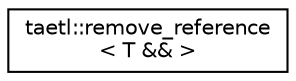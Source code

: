 digraph "Graphical Class Hierarchy"
{
  edge [fontname="Helvetica",fontsize="10",labelfontname="Helvetica",labelfontsize="10"];
  node [fontname="Helvetica",fontsize="10",shape=record];
  rankdir="LR";
  Node0 [label="taetl::remove_reference\l\< T && \>",height=0.2,width=0.4,color="black", fillcolor="white", style="filled",URL="$structtaetl_1_1remove__reference_3_01T_01_6_6_01_4.html"];
}
